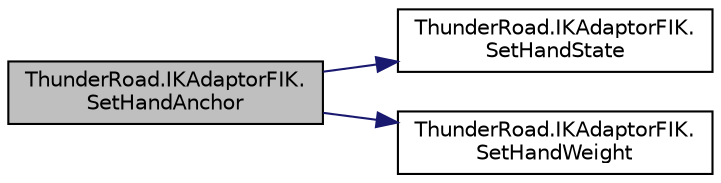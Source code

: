digraph "ThunderRoad.IKAdaptorFIK.SetHandAnchor"
{
 // LATEX_PDF_SIZE
  edge [fontname="Helvetica",fontsize="10",labelfontname="Helvetica",labelfontsize="10"];
  node [fontname="Helvetica",fontsize="10",shape=record];
  rankdir="LR";
  Node1 [label="ThunderRoad.IKAdaptorFIK.\lSetHandAnchor",height=0.2,width=0.4,color="black", fillcolor="grey75", style="filled", fontcolor="black",tooltip="Sets the hand anchor."];
  Node1 -> Node2 [color="midnightblue",fontsize="10",style="solid",fontname="Helvetica"];
  Node2 [label="ThunderRoad.IKAdaptorFIK.\lSetHandState",height=0.2,width=0.4,color="black", fillcolor="white", style="filled",URL="$class_thunder_road_1_1_i_k_adaptor_f_i_k.html#a4e3b9ced3d9b9355187d9b1c4066611a",tooltip="Sets the state of the hand."];
  Node1 -> Node3 [color="midnightblue",fontsize="10",style="solid",fontname="Helvetica"];
  Node3 [label="ThunderRoad.IKAdaptorFIK.\lSetHandWeight",height=0.2,width=0.4,color="black", fillcolor="white", style="filled",URL="$class_thunder_road_1_1_i_k_adaptor_f_i_k.html#ae6843722a55c456053f88aef2feeb64a",tooltip="Sets the hand weight."];
}
